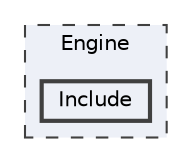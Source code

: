 digraph "C:/Users/shs26/Desktop/SR/MapTool/Engine/Include"
{
 // LATEX_PDF_SIZE
  bgcolor="transparent";
  edge [fontname=Helvetica,fontsize=10,labelfontname=Helvetica,labelfontsize=10];
  node [fontname=Helvetica,fontsize=10,shape=box,height=0.2,width=0.4];
  compound=true
  subgraph clusterdir_0b6ee6e7e9547e675db4add2e5de97da {
    graph [ bgcolor="#edf0f7", pencolor="grey25", label="Engine", fontname=Helvetica,fontsize=10 style="filled,dashed", URL="dir_0b6ee6e7e9547e675db4add2e5de97da.html",tooltip=""]
  dir_9489d5db78fc615ef9cbc4cd8d3e450a [label="Include", fillcolor="#edf0f7", color="grey25", style="filled,bold", URL="dir_9489d5db78fc615ef9cbc4cd8d3e450a.html",tooltip=""];
  }
}
